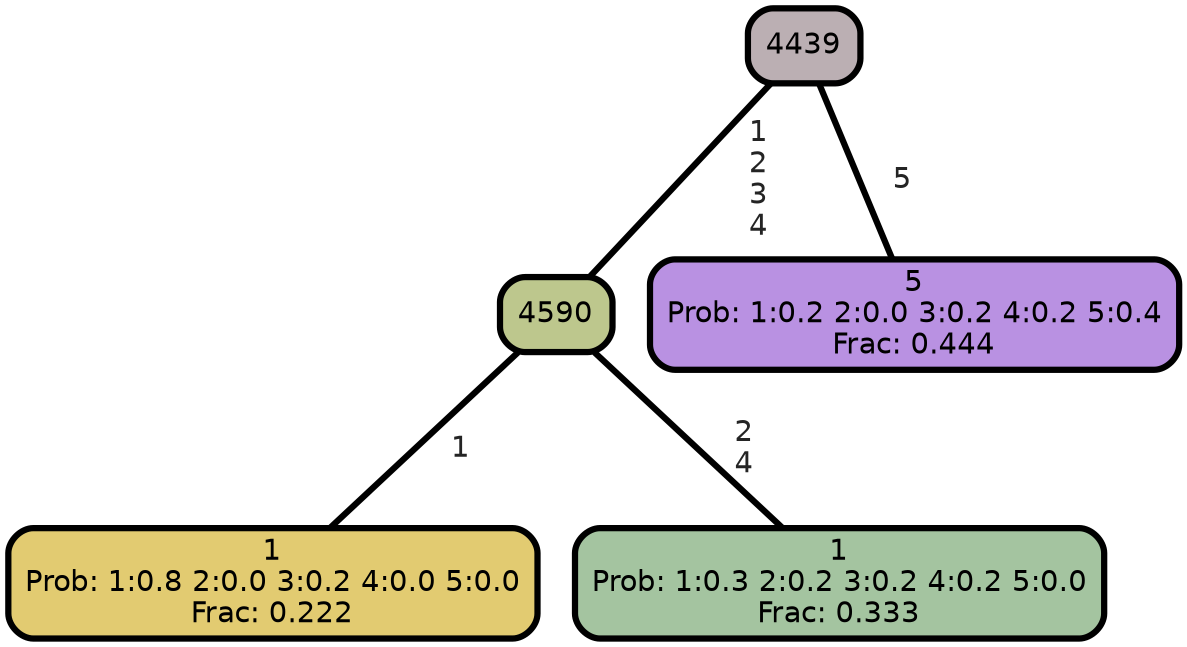 graph Tree {
node [shape=box, style="filled, rounded",color="black",penwidth="3",fontcolor="black",                 fontname=helvetica] ;
graph [ranksep="0 equally", splines=straight,                 bgcolor=transparent, dpi=200] ;
edge [fontname=helvetica, fontweight=bold,fontcolor=grey14,color=black] ;
0 [label="1
Prob: 1:0.8 2:0.0 3:0.2 4:0.0 5:0.0
Frac: 0.222", fillcolor="#e2cb71"] ;
1 [label="4590", fillcolor="#bdc78d"] ;
2 [label="1
Prob: 1:0.3 2:0.2 3:0.2 4:0.2 5:0.0
Frac: 0.333", fillcolor="#a4c4a0"] ;
3 [label="4439", fillcolor="#bbafb3"] ;
4 [label="5
Prob: 1:0.2 2:0.0 3:0.2 4:0.2 5:0.4
Frac: 0.444", fillcolor="#b991e2"] ;
1 -- 0 [label=" 1",penwidth=3] ;
1 -- 2 [label=" 2\n 4",penwidth=3] ;
3 -- 1 [label=" 1\n 2\n 3\n 4",penwidth=3] ;
3 -- 4 [label=" 5",penwidth=3] ;
{rank = same;}}
